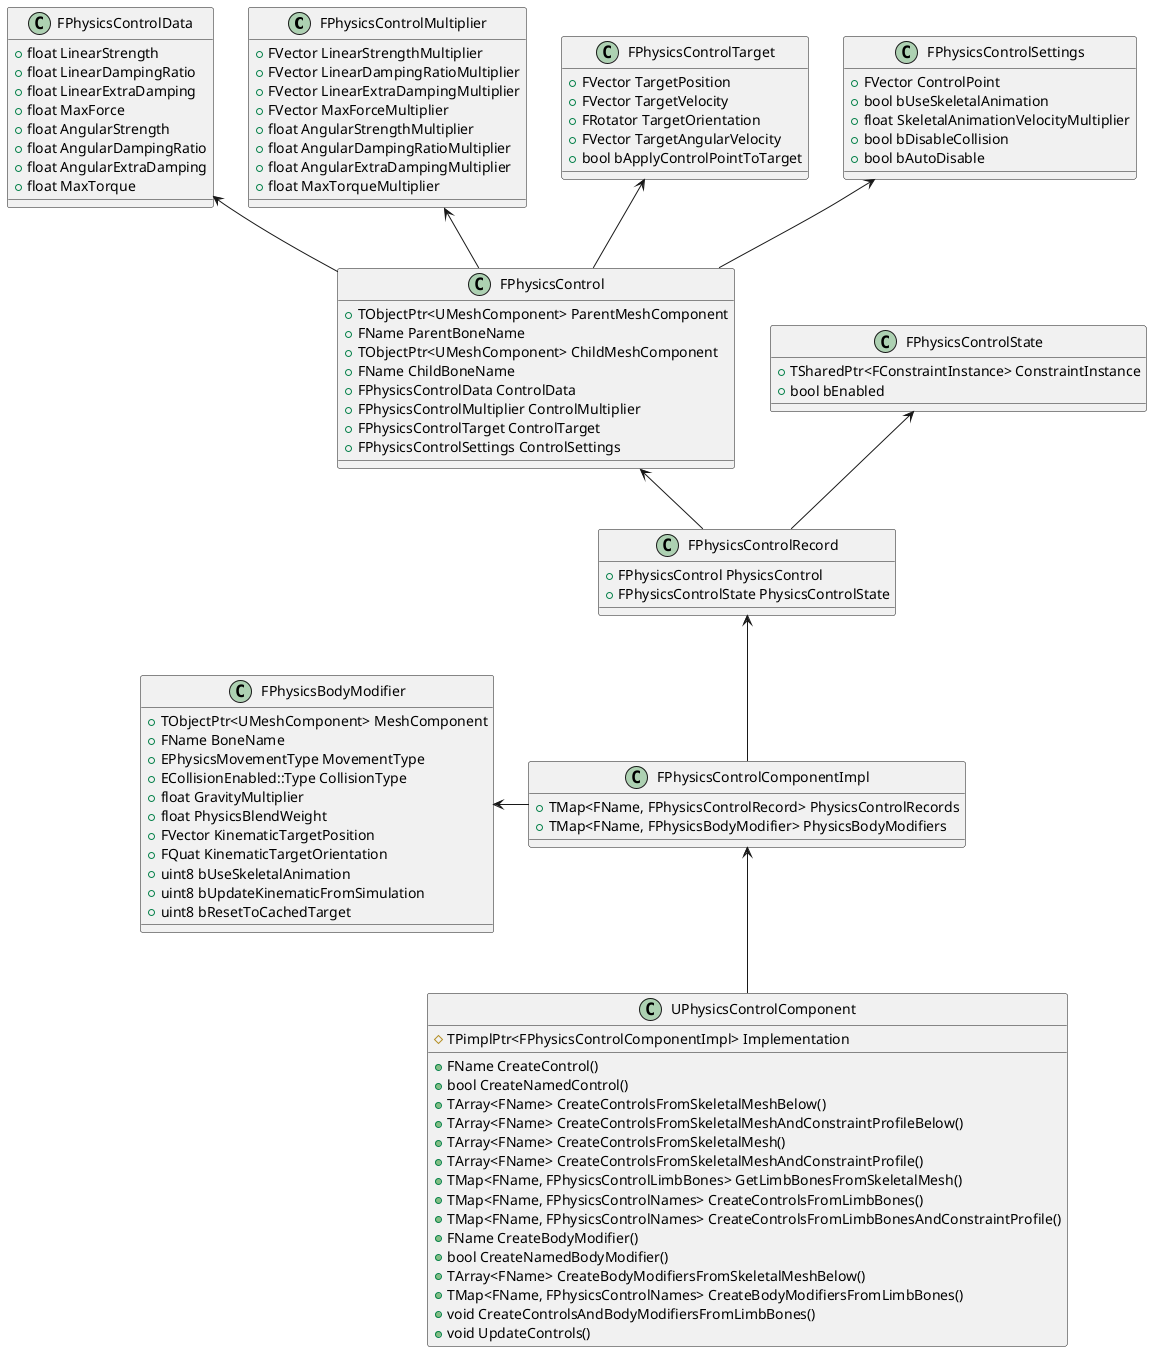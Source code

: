 @startuml

class FPhysicsControlMultiplier{
    + FVector LinearStrengthMultiplier
    + FVector LinearDampingRatioMultiplier
    + FVector LinearExtraDampingMultiplier
    + FVector MaxForceMultiplier
    + float AngularStrengthMultiplier
    + float AngularDampingRatioMultiplier
    + float AngularExtraDampingMultiplier
    + float MaxTorqueMultiplier
}
class FPhysicsControlSettings{
    + FVector ControlPoint
    + bool bUseSkeletalAnimation
    + float SkeletalAnimationVelocityMultiplier
    + bool bDisableCollision
    + bool bAutoDisable
}

class FPhysicsControlTarget{
    + FVector TargetPosition
    + FVector TargetVelocity
    + FRotator TargetOrientation
    + FVector TargetAngularVelocity
    + bool bApplyControlPointToTarget
}

class FPhysicsControlData{
    + float LinearStrength
	+ float LinearDampingRatio
	+ float LinearExtraDamping
	+ float MaxForce
	+ float AngularStrength
    + float AngularDampingRatio
	+ float AngularExtraDamping
	+ float MaxTorque
}

class FPhysicsControl{
    + TObjectPtr<UMeshComponent> ParentMeshComponent
    + FName ParentBoneName
    + TObjectPtr<UMeshComponent> ChildMeshComponent
    + FName ChildBoneName
    + FPhysicsControlData ControlData
    + FPhysicsControlMultiplier ControlMultiplier
    + FPhysicsControlTarget ControlTarget
    + FPhysicsControlSettings ControlSettings
}

class FPhysicsBodyModifier{
    + TObjectPtr<UMeshComponent> MeshComponent
    + FName BoneName
    + EPhysicsMovementType MovementType
    + ECollisionEnabled::Type CollisionType
    + float GravityMultiplier
    + float PhysicsBlendWeight
    + FVector KinematicTargetPosition
    + FQuat KinematicTargetOrientation
    + uint8 bUseSkeletalAnimation
    + uint8 bUpdateKinematicFromSimulation
    + uint8 bResetToCachedTarget
}

class FPhysicsControlState{
    + TSharedPtr<FConstraintInstance> ConstraintInstance
    + bool bEnabled
}

class FPhysicsControlRecord{
    + FPhysicsControl PhysicsControl
    + FPhysicsControlState PhysicsControlState
}

class FPhysicsControlComponentImpl{
    + TMap<FName, FPhysicsControlRecord> PhysicsControlRecords
	+ TMap<FName, FPhysicsBodyModifier> PhysicsBodyModifiers
}

class UPhysicsControlComponent{
    # TPimplPtr<FPhysicsControlComponentImpl> Implementation

    ' 提供创建Controls和Modifiers的函数
    + FName CreateControl()
    + bool CreateNamedControl()
    + TArray<FName> CreateControlsFromSkeletalMeshBelow()
    + TArray<FName> CreateControlsFromSkeletalMeshAndConstraintProfileBelow()
    + TArray<FName> CreateControlsFromSkeletalMesh()
    + TArray<FName> CreateControlsFromSkeletalMeshAndConstraintProfile()
    + TMap<FName, FPhysicsControlLimbBones> GetLimbBonesFromSkeletalMesh()
    + TMap<FName, FPhysicsControlNames> CreateControlsFromLimbBones()
    + TMap<FName, FPhysicsControlNames> CreateControlsFromLimbBonesAndConstraintProfile()
    + FName CreateBodyModifier()
    + bool CreateNamedBodyModifier()
    + TArray<FName> CreateBodyModifiersFromSkeletalMeshBelow()
    + TMap<FName, FPhysicsControlNames> CreateBodyModifiersFromLimbBones()
    + void CreateControlsAndBodyModifiersFromLimbBones()
    + void UpdateControls()
}

' 关联
UPhysicsControlComponent -up-> FPhysicsControlComponentImpl
FPhysicsControlComponentImpl -left-> FPhysicsBodyModifier
FPhysicsControlComponentImpl -up-> FPhysicsControlRecord
FPhysicsControlRecord -up-> FPhysicsControl
FPhysicsControlRecord -up-> FPhysicsControlState
FPhysicsControl -up-> FPhysicsControlSettings
FPhysicsControl -up-> FPhysicsControlTarget
FPhysicsControl -up-> FPhysicsControlMultiplier
FPhysicsControl -up-> FPhysicsControlData

' 继承

@enduml
